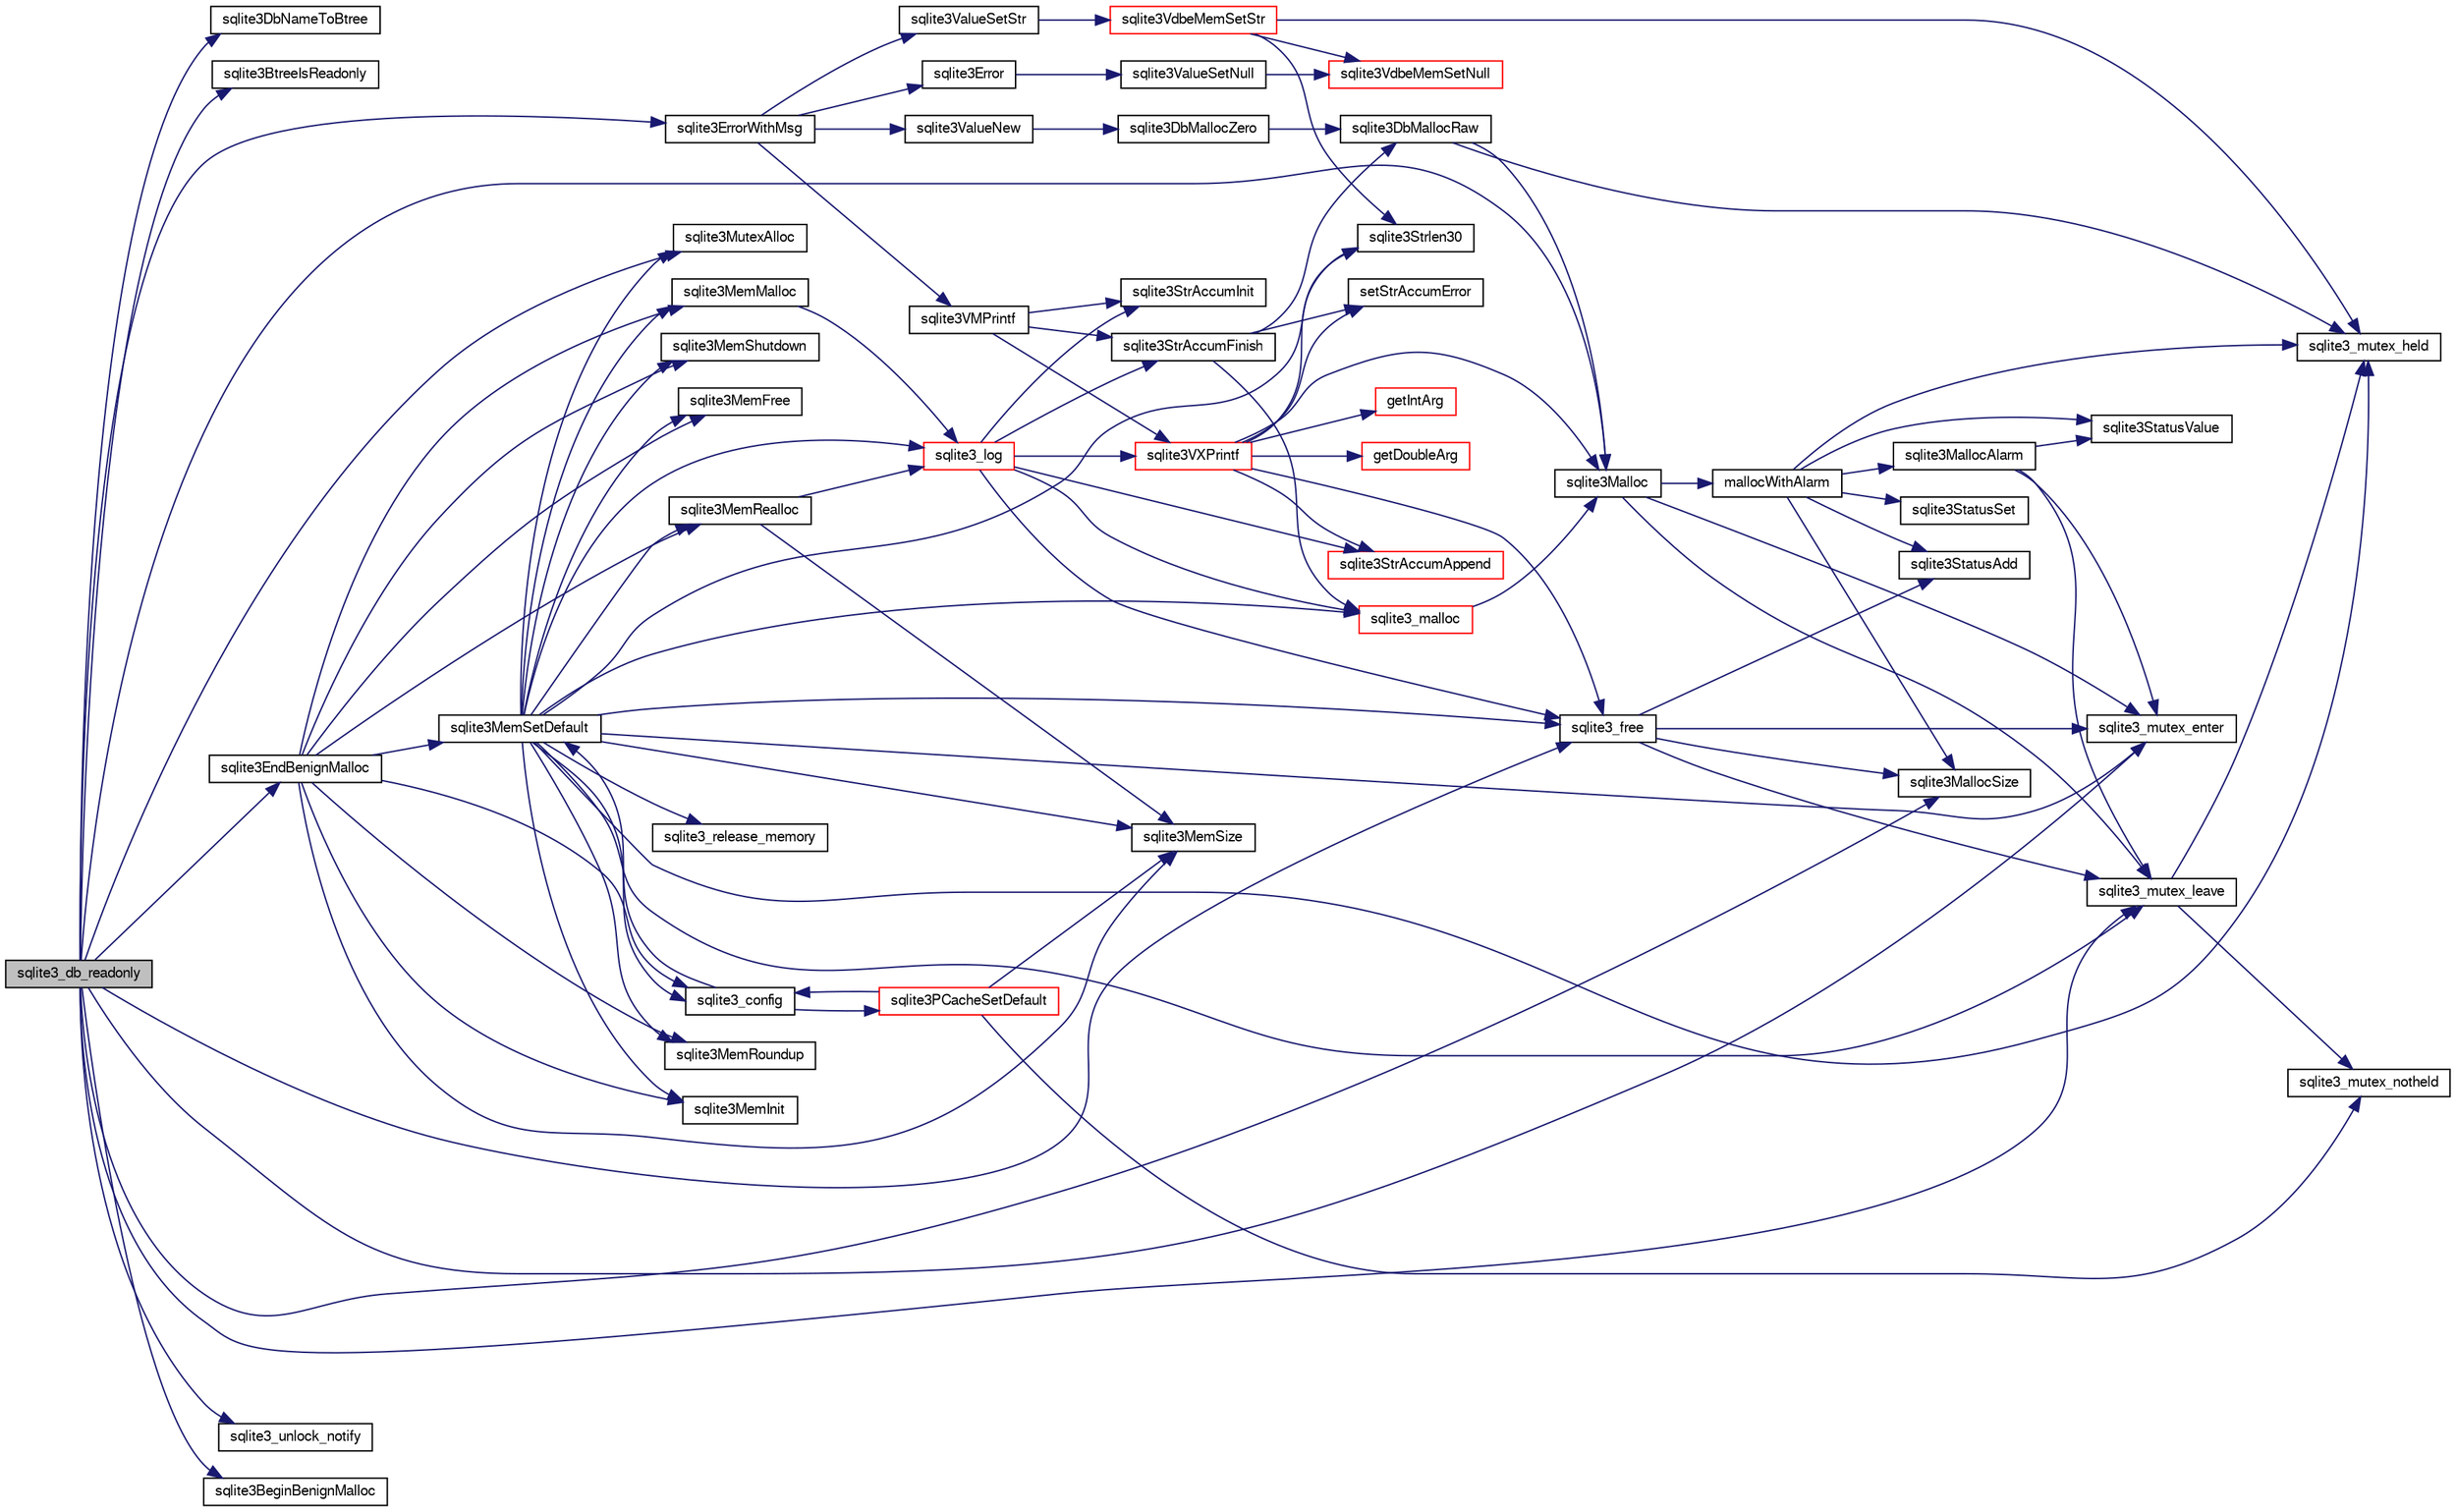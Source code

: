 digraph "sqlite3_db_readonly"
{
  edge [fontname="FreeSans",fontsize="10",labelfontname="FreeSans",labelfontsize="10"];
  node [fontname="FreeSans",fontsize="10",shape=record];
  rankdir="LR";
  Node327920 [label="sqlite3_db_readonly",height=0.2,width=0.4,color="black", fillcolor="grey75", style="filled", fontcolor="black"];
  Node327920 -> Node327921 [color="midnightblue",fontsize="10",style="solid",fontname="FreeSans"];
  Node327921 [label="sqlite3DbNameToBtree",height=0.2,width=0.4,color="black", fillcolor="white", style="filled",URL="$sqlite3_8c.html#a1b53d7ba894859656b1a098300036d37"];
  Node327920 -> Node327922 [color="midnightblue",fontsize="10",style="solid",fontname="FreeSans"];
  Node327922 [label="sqlite3BtreeIsReadonly",height=0.2,width=0.4,color="black", fillcolor="white", style="filled",URL="$sqlite3_8c.html#a49596f9d2be105128f7a6af5ba1fa000"];
  Node327920 -> Node327923 [color="midnightblue",fontsize="10",style="solid",fontname="FreeSans"];
  Node327923 [label="sqlite3_mutex_enter",height=0.2,width=0.4,color="black", fillcolor="white", style="filled",URL="$sqlite3_8c.html#a1c12cde690bd89f104de5cbad12a6bf5"];
  Node327920 -> Node327924 [color="midnightblue",fontsize="10",style="solid",fontname="FreeSans"];
  Node327924 [label="sqlite3MutexAlloc",height=0.2,width=0.4,color="black", fillcolor="white", style="filled",URL="$sqlite3_8c.html#a0e3f432ee581f6876b590e7ad7e84e19"];
  Node327920 -> Node327925 [color="midnightblue",fontsize="10",style="solid",fontname="FreeSans"];
  Node327925 [label="sqlite3_mutex_leave",height=0.2,width=0.4,color="black", fillcolor="white", style="filled",URL="$sqlite3_8c.html#a5838d235601dbd3c1fa993555c6bcc93"];
  Node327925 -> Node327926 [color="midnightblue",fontsize="10",style="solid",fontname="FreeSans"];
  Node327926 [label="sqlite3_mutex_held",height=0.2,width=0.4,color="black", fillcolor="white", style="filled",URL="$sqlite3_8c.html#acf77da68932b6bc163c5e68547ecc3e7"];
  Node327925 -> Node327927 [color="midnightblue",fontsize="10",style="solid",fontname="FreeSans"];
  Node327927 [label="sqlite3_mutex_notheld",height=0.2,width=0.4,color="black", fillcolor="white", style="filled",URL="$sqlite3_8c.html#a83967c837c1c000d3b5adcfaa688f5dc"];
  Node327920 -> Node327928 [color="midnightblue",fontsize="10",style="solid",fontname="FreeSans"];
  Node327928 [label="sqlite3_unlock_notify",height=0.2,width=0.4,color="black", fillcolor="white", style="filled",URL="$sqlite3_8c.html#a0b5961adc4b190e73a14fbc4219affb6"];
  Node327920 -> Node327929 [color="midnightblue",fontsize="10",style="solid",fontname="FreeSans"];
  Node327929 [label="sqlite3ErrorWithMsg",height=0.2,width=0.4,color="black", fillcolor="white", style="filled",URL="$sqlite3_8c.html#a11feb4cd8e77d59df266587cfe1b2641"];
  Node327929 -> Node327930 [color="midnightblue",fontsize="10",style="solid",fontname="FreeSans"];
  Node327930 [label="sqlite3Error",height=0.2,width=0.4,color="black", fillcolor="white", style="filled",URL="$sqlite3_8c.html#a4ba5e8be78db50d5538dcaa45bcf74d3"];
  Node327930 -> Node327931 [color="midnightblue",fontsize="10",style="solid",fontname="FreeSans"];
  Node327931 [label="sqlite3ValueSetNull",height=0.2,width=0.4,color="black", fillcolor="white", style="filled",URL="$sqlite3_8c.html#ad9bc4507a7806b37946116afbe183b95"];
  Node327931 -> Node327932 [color="midnightblue",fontsize="10",style="solid",fontname="FreeSans"];
  Node327932 [label="sqlite3VdbeMemSetNull",height=0.2,width=0.4,color="red", fillcolor="white", style="filled",URL="$sqlite3_8c.html#ae01092c23aebaf8a3ebdf3954609b410"];
  Node327929 -> Node327943 [color="midnightblue",fontsize="10",style="solid",fontname="FreeSans"];
  Node327943 [label="sqlite3ValueNew",height=0.2,width=0.4,color="black", fillcolor="white", style="filled",URL="$sqlite3_8c.html#ad40a378778daff2d574bec905e35828b"];
  Node327943 -> Node327944 [color="midnightblue",fontsize="10",style="solid",fontname="FreeSans"];
  Node327944 [label="sqlite3DbMallocZero",height=0.2,width=0.4,color="black", fillcolor="white", style="filled",URL="$sqlite3_8c.html#a49cfebac9d6067a03442c92af73f33e4"];
  Node327944 -> Node327945 [color="midnightblue",fontsize="10",style="solid",fontname="FreeSans"];
  Node327945 [label="sqlite3DbMallocRaw",height=0.2,width=0.4,color="black", fillcolor="white", style="filled",URL="$sqlite3_8c.html#abbe8be0cf7175e11ddc3e2218fad924e"];
  Node327945 -> Node327926 [color="midnightblue",fontsize="10",style="solid",fontname="FreeSans"];
  Node327945 -> Node327946 [color="midnightblue",fontsize="10",style="solid",fontname="FreeSans"];
  Node327946 [label="sqlite3Malloc",height=0.2,width=0.4,color="black", fillcolor="white", style="filled",URL="$sqlite3_8c.html#a361a2eaa846b1885f123abe46f5d8b2b"];
  Node327946 -> Node327923 [color="midnightblue",fontsize="10",style="solid",fontname="FreeSans"];
  Node327946 -> Node327947 [color="midnightblue",fontsize="10",style="solid",fontname="FreeSans"];
  Node327947 [label="mallocWithAlarm",height=0.2,width=0.4,color="black", fillcolor="white", style="filled",URL="$sqlite3_8c.html#ab070d5cf8e48ec8a6a43cf025d48598b"];
  Node327947 -> Node327926 [color="midnightblue",fontsize="10",style="solid",fontname="FreeSans"];
  Node327947 -> Node327948 [color="midnightblue",fontsize="10",style="solid",fontname="FreeSans"];
  Node327948 [label="sqlite3StatusSet",height=0.2,width=0.4,color="black", fillcolor="white", style="filled",URL="$sqlite3_8c.html#afec7586c01fcb5ea17dc9d7725a589d9"];
  Node327947 -> Node327949 [color="midnightblue",fontsize="10",style="solid",fontname="FreeSans"];
  Node327949 [label="sqlite3StatusValue",height=0.2,width=0.4,color="black", fillcolor="white", style="filled",URL="$sqlite3_8c.html#a30b8ac296c6e200c1fa57708d52c6ef6"];
  Node327947 -> Node327950 [color="midnightblue",fontsize="10",style="solid",fontname="FreeSans"];
  Node327950 [label="sqlite3MallocAlarm",height=0.2,width=0.4,color="black", fillcolor="white", style="filled",URL="$sqlite3_8c.html#ada66988e8471d1198f3219c062377508"];
  Node327950 -> Node327949 [color="midnightblue",fontsize="10",style="solid",fontname="FreeSans"];
  Node327950 -> Node327925 [color="midnightblue",fontsize="10",style="solid",fontname="FreeSans"];
  Node327950 -> Node327923 [color="midnightblue",fontsize="10",style="solid",fontname="FreeSans"];
  Node327947 -> Node327938 [color="midnightblue",fontsize="10",style="solid",fontname="FreeSans"];
  Node327938 [label="sqlite3MallocSize",height=0.2,width=0.4,color="black", fillcolor="white", style="filled",URL="$sqlite3_8c.html#acf5d2a5f35270bafb050bd2def576955"];
  Node327947 -> Node327941 [color="midnightblue",fontsize="10",style="solid",fontname="FreeSans"];
  Node327941 [label="sqlite3StatusAdd",height=0.2,width=0.4,color="black", fillcolor="white", style="filled",URL="$sqlite3_8c.html#afa029f93586aeab4cc85360905dae9cd"];
  Node327946 -> Node327925 [color="midnightblue",fontsize="10",style="solid",fontname="FreeSans"];
  Node327929 -> Node327951 [color="midnightblue",fontsize="10",style="solid",fontname="FreeSans"];
  Node327951 [label="sqlite3VMPrintf",height=0.2,width=0.4,color="black", fillcolor="white", style="filled",URL="$sqlite3_8c.html#a05535d0982ef06fbc2ee8195ebbae689"];
  Node327951 -> Node327952 [color="midnightblue",fontsize="10",style="solid",fontname="FreeSans"];
  Node327952 [label="sqlite3StrAccumInit",height=0.2,width=0.4,color="black", fillcolor="white", style="filled",URL="$sqlite3_8c.html#aabf95e113b9d54d519cd15a56215f560"];
  Node327951 -> Node327953 [color="midnightblue",fontsize="10",style="solid",fontname="FreeSans"];
  Node327953 [label="sqlite3VXPrintf",height=0.2,width=0.4,color="red", fillcolor="white", style="filled",URL="$sqlite3_8c.html#a63c25806c9bd4a2b76f9a0eb232c6bde"];
  Node327953 -> Node327954 [color="midnightblue",fontsize="10",style="solid",fontname="FreeSans"];
  Node327954 [label="sqlite3StrAccumAppend",height=0.2,width=0.4,color="red", fillcolor="white", style="filled",URL="$sqlite3_8c.html#a56664fa33def33c5a5245b623441d5e0"];
  Node327953 -> Node328202 [color="midnightblue",fontsize="10",style="solid",fontname="FreeSans"];
  Node328202 [label="getIntArg",height=0.2,width=0.4,color="red", fillcolor="white", style="filled",URL="$sqlite3_8c.html#abff258963dbd9205fb299851a64c67be"];
  Node327953 -> Node327946 [color="midnightblue",fontsize="10",style="solid",fontname="FreeSans"];
  Node327953 -> Node327957 [color="midnightblue",fontsize="10",style="solid",fontname="FreeSans"];
  Node327957 [label="setStrAccumError",height=0.2,width=0.4,color="black", fillcolor="white", style="filled",URL="$sqlite3_8c.html#a3dc479a1fc8ba1ab8edfe51f8a0b102c"];
  Node327953 -> Node328203 [color="midnightblue",fontsize="10",style="solid",fontname="FreeSans"];
  Node328203 [label="getDoubleArg",height=0.2,width=0.4,color="red", fillcolor="white", style="filled",URL="$sqlite3_8c.html#a1cf25120072c85bd261983b24c12c3d9"];
  Node327953 -> Node328021 [color="midnightblue",fontsize="10",style="solid",fontname="FreeSans"];
  Node328021 [label="sqlite3Strlen30",height=0.2,width=0.4,color="black", fillcolor="white", style="filled",URL="$sqlite3_8c.html#a3dcd80ba41f1a308193dee74857b62a7"];
  Node327953 -> Node327940 [color="midnightblue",fontsize="10",style="solid",fontname="FreeSans"];
  Node327940 [label="sqlite3_free",height=0.2,width=0.4,color="black", fillcolor="white", style="filled",URL="$sqlite3_8c.html#a6552349e36a8a691af5487999ab09519"];
  Node327940 -> Node327923 [color="midnightblue",fontsize="10",style="solid",fontname="FreeSans"];
  Node327940 -> Node327941 [color="midnightblue",fontsize="10",style="solid",fontname="FreeSans"];
  Node327940 -> Node327938 [color="midnightblue",fontsize="10",style="solid",fontname="FreeSans"];
  Node327940 -> Node327925 [color="midnightblue",fontsize="10",style="solid",fontname="FreeSans"];
  Node327951 -> Node327985 [color="midnightblue",fontsize="10",style="solid",fontname="FreeSans"];
  Node327985 [label="sqlite3StrAccumFinish",height=0.2,width=0.4,color="black", fillcolor="white", style="filled",URL="$sqlite3_8c.html#adb7f26b10ac1b847db6f000ef4c2e2ba"];
  Node327985 -> Node327945 [color="midnightblue",fontsize="10",style="solid",fontname="FreeSans"];
  Node327985 -> Node327986 [color="midnightblue",fontsize="10",style="solid",fontname="FreeSans"];
  Node327986 [label="sqlite3_malloc",height=0.2,width=0.4,color="red", fillcolor="white", style="filled",URL="$sqlite3_8c.html#ac79dba55fc32b6a840cf5a9769bce7cd"];
  Node327986 -> Node327946 [color="midnightblue",fontsize="10",style="solid",fontname="FreeSans"];
  Node327985 -> Node327957 [color="midnightblue",fontsize="10",style="solid",fontname="FreeSans"];
  Node327929 -> Node328208 [color="midnightblue",fontsize="10",style="solid",fontname="FreeSans"];
  Node328208 [label="sqlite3ValueSetStr",height=0.2,width=0.4,color="black", fillcolor="white", style="filled",URL="$sqlite3_8c.html#a1fd40749f47941ee97ff6d798e2bc67e"];
  Node328208 -> Node328048 [color="midnightblue",fontsize="10",style="solid",fontname="FreeSans"];
  Node328048 [label="sqlite3VdbeMemSetStr",height=0.2,width=0.4,color="red", fillcolor="white", style="filled",URL="$sqlite3_8c.html#a9697bec7c3b512483638ea3646191d7d"];
  Node328048 -> Node327926 [color="midnightblue",fontsize="10",style="solid",fontname="FreeSans"];
  Node328048 -> Node327932 [color="midnightblue",fontsize="10",style="solid",fontname="FreeSans"];
  Node328048 -> Node328021 [color="midnightblue",fontsize="10",style="solid",fontname="FreeSans"];
  Node327920 -> Node328007 [color="midnightblue",fontsize="10",style="solid",fontname="FreeSans"];
  Node328007 [label="sqlite3BeginBenignMalloc",height=0.2,width=0.4,color="black", fillcolor="white", style="filled",URL="$sqlite3_8c.html#a3344c0e2b1b6df701a1cb326602fac14"];
  Node327920 -> Node327938 [color="midnightblue",fontsize="10",style="solid",fontname="FreeSans"];
  Node327920 -> Node327946 [color="midnightblue",fontsize="10",style="solid",fontname="FreeSans"];
  Node327920 -> Node327940 [color="midnightblue",fontsize="10",style="solid",fontname="FreeSans"];
  Node327920 -> Node328008 [color="midnightblue",fontsize="10",style="solid",fontname="FreeSans"];
  Node328008 [label="sqlite3EndBenignMalloc",height=0.2,width=0.4,color="black", fillcolor="white", style="filled",URL="$sqlite3_8c.html#a4582127cc64d483dc66c7acf9d8d8fbb"];
  Node328008 -> Node327982 [color="midnightblue",fontsize="10",style="solid",fontname="FreeSans"];
  Node327982 [label="sqlite3MemMalloc",height=0.2,width=0.4,color="black", fillcolor="white", style="filled",URL="$sqlite3_8c.html#a53157f1a669f949332f44ca9f15c0a43"];
  Node327982 -> Node327983 [color="midnightblue",fontsize="10",style="solid",fontname="FreeSans"];
  Node327983 [label="sqlite3_log",height=0.2,width=0.4,color="red", fillcolor="white", style="filled",URL="$sqlite3_8c.html#a298c9699bf9c143662c6b1fec4b2dc3b"];
  Node327983 -> Node327952 [color="midnightblue",fontsize="10",style="solid",fontname="FreeSans"];
  Node327983 -> Node327953 [color="midnightblue",fontsize="10",style="solid",fontname="FreeSans"];
  Node327983 -> Node327985 [color="midnightblue",fontsize="10",style="solid",fontname="FreeSans"];
  Node327983 -> Node327986 [color="midnightblue",fontsize="10",style="solid",fontname="FreeSans"];
  Node327983 -> Node327940 [color="midnightblue",fontsize="10",style="solid",fontname="FreeSans"];
  Node327983 -> Node327954 [color="midnightblue",fontsize="10",style="solid",fontname="FreeSans"];
  Node328008 -> Node327987 [color="midnightblue",fontsize="10",style="solid",fontname="FreeSans"];
  Node327987 [label="sqlite3MemFree",height=0.2,width=0.4,color="black", fillcolor="white", style="filled",URL="$sqlite3_8c.html#a4198492989c7a427e3d704c06058850a"];
  Node328008 -> Node327988 [color="midnightblue",fontsize="10",style="solid",fontname="FreeSans"];
  Node327988 [label="sqlite3MemRealloc",height=0.2,width=0.4,color="black", fillcolor="white", style="filled",URL="$sqlite3_8c.html#addd043cc5742c3b0cf536763cd4e6948"];
  Node327988 -> Node327983 [color="midnightblue",fontsize="10",style="solid",fontname="FreeSans"];
  Node327988 -> Node327989 [color="midnightblue",fontsize="10",style="solid",fontname="FreeSans"];
  Node327989 [label="sqlite3MemSize",height=0.2,width=0.4,color="black", fillcolor="white", style="filled",URL="$sqlite3_8c.html#a564962938d56643e999de431c190f937"];
  Node328008 -> Node327989 [color="midnightblue",fontsize="10",style="solid",fontname="FreeSans"];
  Node328008 -> Node327990 [color="midnightblue",fontsize="10",style="solid",fontname="FreeSans"];
  Node327990 [label="sqlite3MemRoundup",height=0.2,width=0.4,color="black", fillcolor="white", style="filled",URL="$sqlite3_8c.html#ac9d66a2d2d224dfafcf6a49d48436ddc"];
  Node328008 -> Node327991 [color="midnightblue",fontsize="10",style="solid",fontname="FreeSans"];
  Node327991 [label="sqlite3MemInit",height=0.2,width=0.4,color="black", fillcolor="white", style="filled",URL="$sqlite3_8c.html#a1ec61c1becf036ba7fcb571ae51300af"];
  Node328008 -> Node327992 [color="midnightblue",fontsize="10",style="solid",fontname="FreeSans"];
  Node327992 [label="sqlite3MemShutdown",height=0.2,width=0.4,color="black", fillcolor="white", style="filled",URL="$sqlite3_8c.html#a934531b3f7c4743196f453ce6db028dc"];
  Node328008 -> Node327981 [color="midnightblue",fontsize="10",style="solid",fontname="FreeSans"];
  Node327981 [label="sqlite3MemSetDefault",height=0.2,width=0.4,color="black", fillcolor="white", style="filled",URL="$sqlite3_8c.html#a162fbfd727e92c5f8f72625b5ff62549"];
  Node327981 -> Node327982 [color="midnightblue",fontsize="10",style="solid",fontname="FreeSans"];
  Node327981 -> Node327987 [color="midnightblue",fontsize="10",style="solid",fontname="FreeSans"];
  Node327981 -> Node327988 [color="midnightblue",fontsize="10",style="solid",fontname="FreeSans"];
  Node327981 -> Node327989 [color="midnightblue",fontsize="10",style="solid",fontname="FreeSans"];
  Node327981 -> Node327990 [color="midnightblue",fontsize="10",style="solid",fontname="FreeSans"];
  Node327981 -> Node327991 [color="midnightblue",fontsize="10",style="solid",fontname="FreeSans"];
  Node327981 -> Node327992 [color="midnightblue",fontsize="10",style="solid",fontname="FreeSans"];
  Node327981 -> Node327993 [color="midnightblue",fontsize="10",style="solid",fontname="FreeSans"];
  Node327993 [label="sqlite3_config",height=0.2,width=0.4,color="black", fillcolor="white", style="filled",URL="$sqlite3_8c.html#a74ad420b6f26bc06a04ff6ecec8a8c91"];
  Node327993 -> Node327981 [color="midnightblue",fontsize="10",style="solid",fontname="FreeSans"];
  Node327993 -> Node327994 [color="midnightblue",fontsize="10",style="solid",fontname="FreeSans"];
  Node327994 [label="sqlite3PCacheSetDefault",height=0.2,width=0.4,color="red", fillcolor="white", style="filled",URL="$sqlite3_8c.html#a91974afe7709a742451438556ee0c70c"];
  Node327994 -> Node327993 [color="midnightblue",fontsize="10",style="solid",fontname="FreeSans"];
  Node327994 -> Node327927 [color="midnightblue",fontsize="10",style="solid",fontname="FreeSans"];
  Node327994 -> Node327989 [color="midnightblue",fontsize="10",style="solid",fontname="FreeSans"];
  Node327981 -> Node327924 [color="midnightblue",fontsize="10",style="solid",fontname="FreeSans"];
  Node327981 -> Node327923 [color="midnightblue",fontsize="10",style="solid",fontname="FreeSans"];
  Node327981 -> Node327925 [color="midnightblue",fontsize="10",style="solid",fontname="FreeSans"];
  Node327981 -> Node328021 [color="midnightblue",fontsize="10",style="solid",fontname="FreeSans"];
  Node327981 -> Node327926 [color="midnightblue",fontsize="10",style="solid",fontname="FreeSans"];
  Node327981 -> Node328022 [color="midnightblue",fontsize="10",style="solid",fontname="FreeSans"];
  Node328022 [label="sqlite3_release_memory",height=0.2,width=0.4,color="black", fillcolor="white", style="filled",URL="$sqlite3_8c.html#a91037e7ef182e008677dae146e15cf92"];
  Node327981 -> Node327986 [color="midnightblue",fontsize="10",style="solid",fontname="FreeSans"];
  Node327981 -> Node327940 [color="midnightblue",fontsize="10",style="solid",fontname="FreeSans"];
  Node327981 -> Node327983 [color="midnightblue",fontsize="10",style="solid",fontname="FreeSans"];
  Node328008 -> Node327993 [color="midnightblue",fontsize="10",style="solid",fontname="FreeSans"];
}
